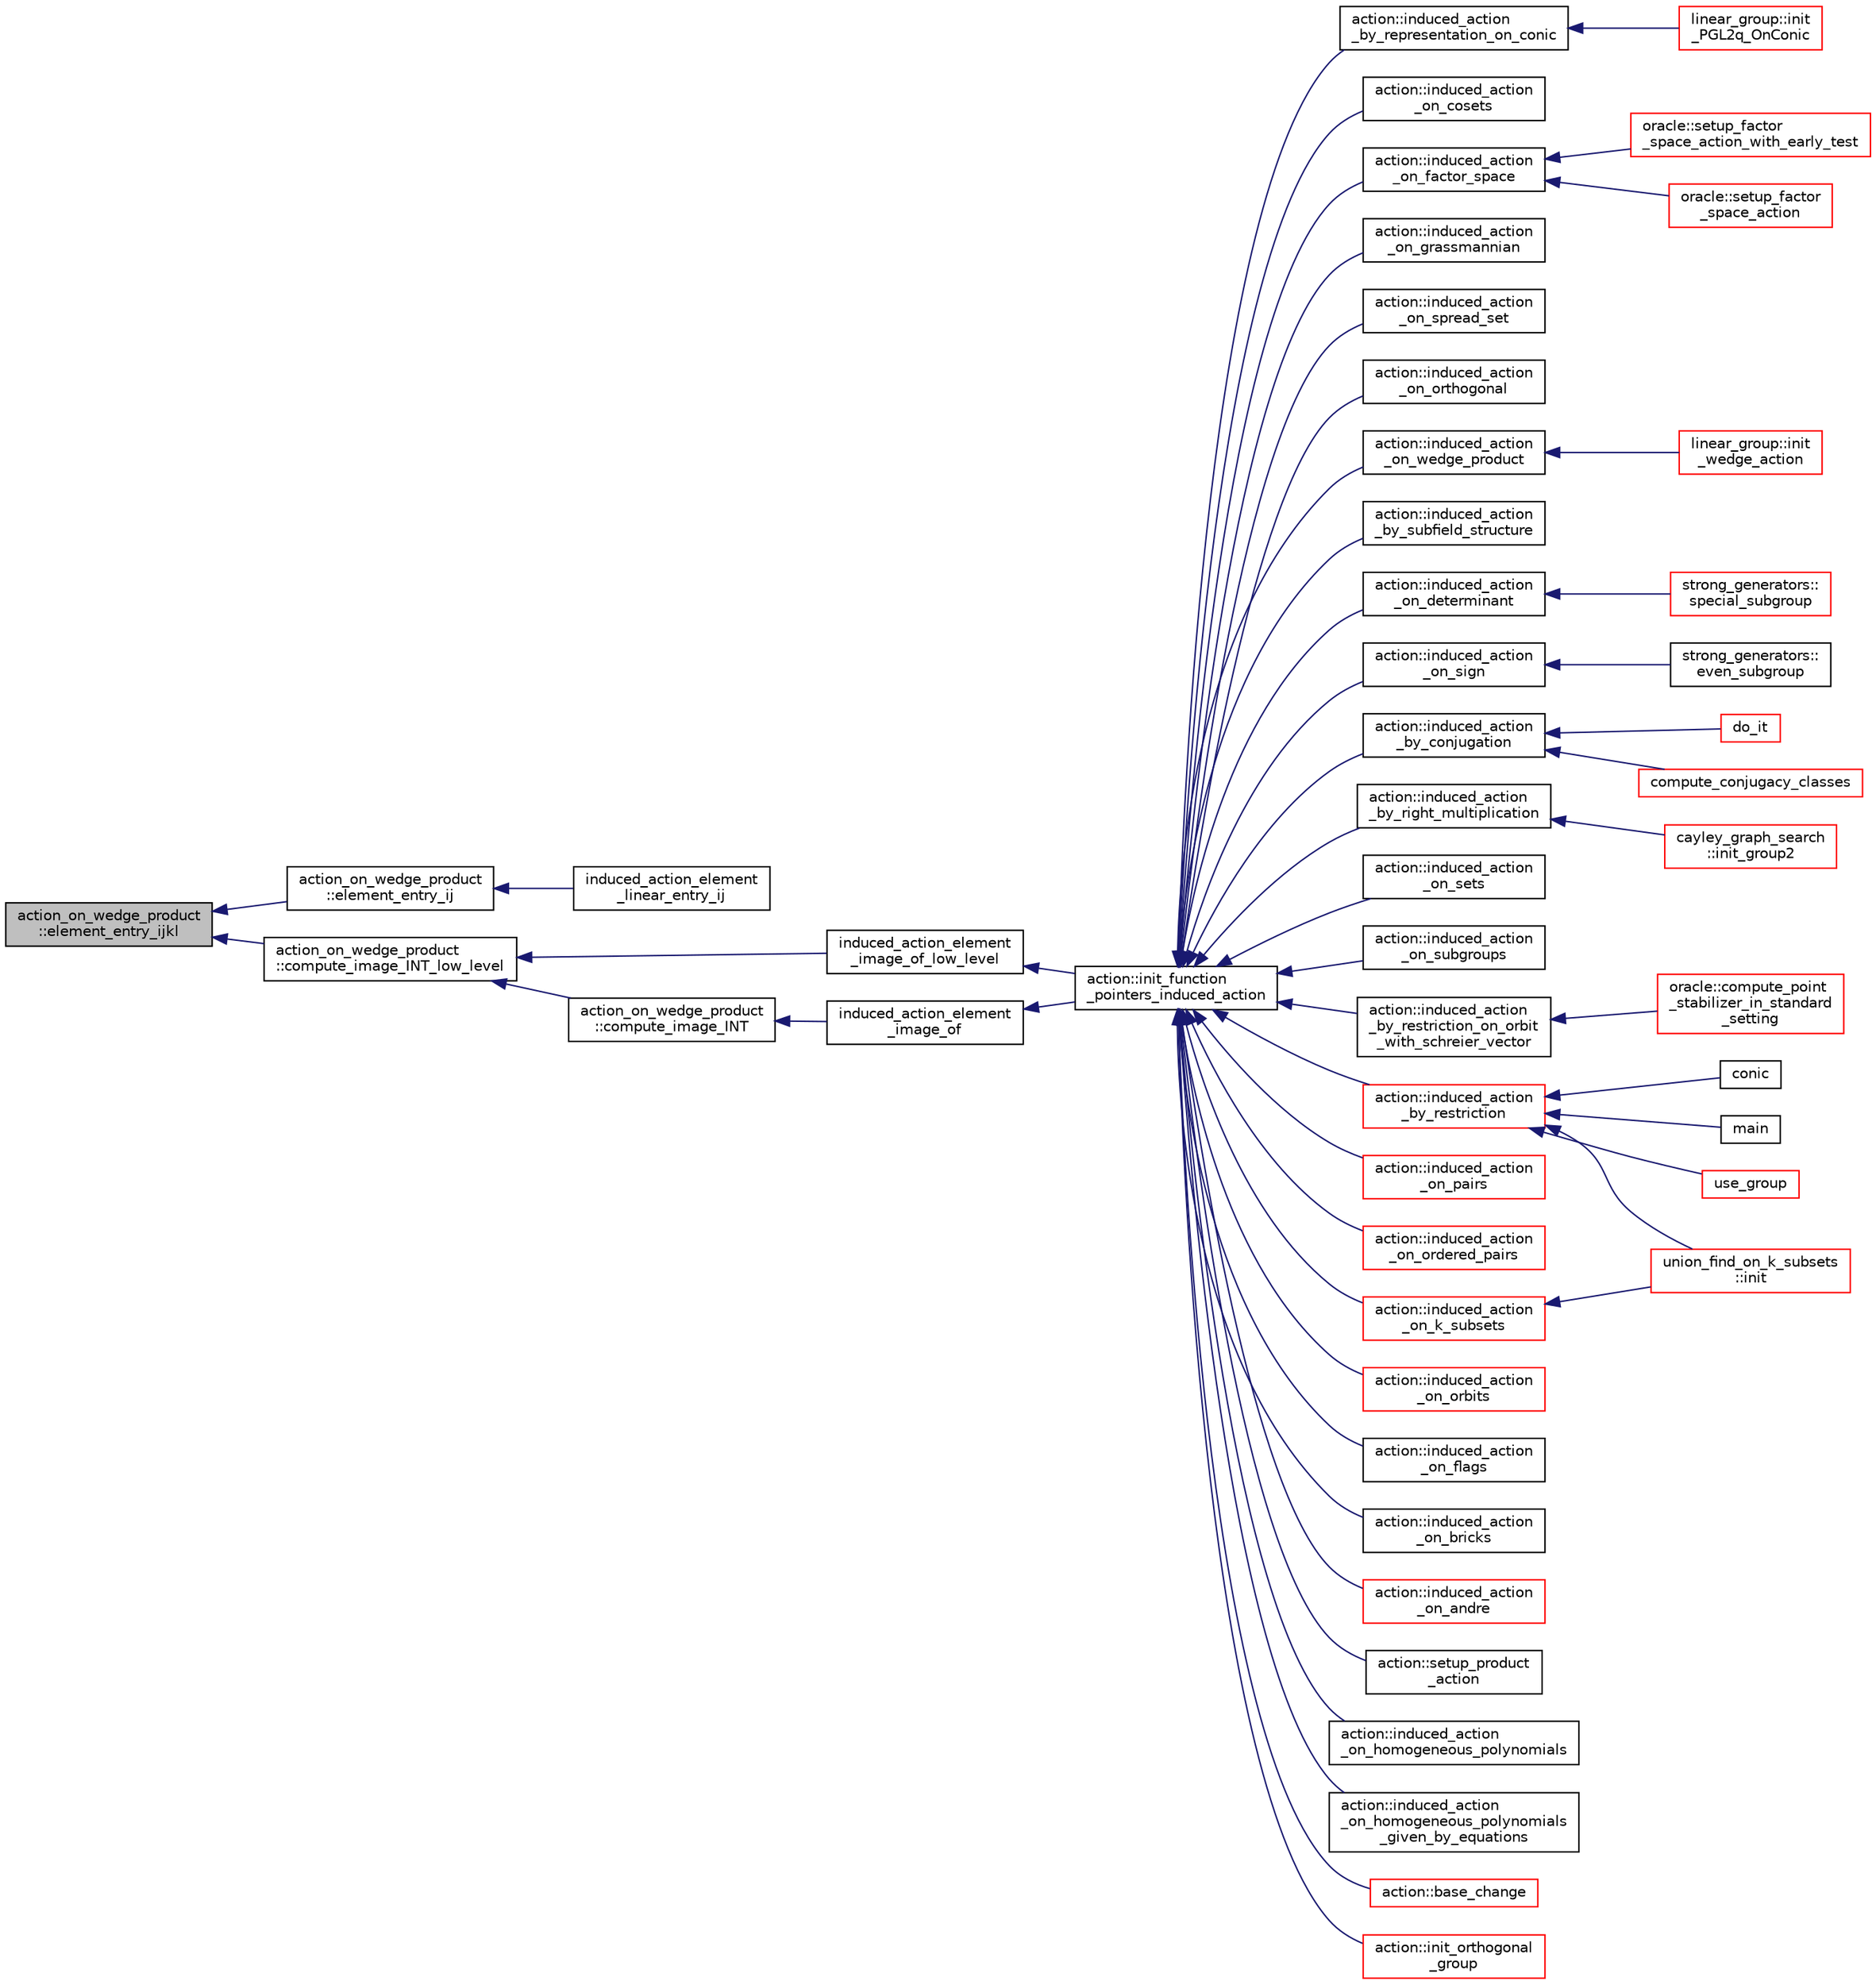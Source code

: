 digraph "action_on_wedge_product::element_entry_ijkl"
{
  edge [fontname="Helvetica",fontsize="10",labelfontname="Helvetica",labelfontsize="10"];
  node [fontname="Helvetica",fontsize="10",shape=record];
  rankdir="LR";
  Node476 [label="action_on_wedge_product\l::element_entry_ijkl",height=0.2,width=0.4,color="black", fillcolor="grey75", style="filled", fontcolor="black"];
  Node476 -> Node477 [dir="back",color="midnightblue",fontsize="10",style="solid",fontname="Helvetica"];
  Node477 [label="action_on_wedge_product\l::element_entry_ij",height=0.2,width=0.4,color="black", fillcolor="white", style="filled",URL="$d0/deb/classaction__on__wedge__product.html#a8b232ff3dcf482e90e1f344dd272bb1f"];
  Node477 -> Node478 [dir="back",color="midnightblue",fontsize="10",style="solid",fontname="Helvetica"];
  Node478 [label="induced_action_element\l_linear_entry_ij",height=0.2,width=0.4,color="black", fillcolor="white", style="filled",URL="$d3/d27/interface_8_c.html#a47c7bc13ff83642f146b13216a9755a0"];
  Node476 -> Node479 [dir="back",color="midnightblue",fontsize="10",style="solid",fontname="Helvetica"];
  Node479 [label="action_on_wedge_product\l::compute_image_INT_low_level",height=0.2,width=0.4,color="black", fillcolor="white", style="filled",URL="$d0/deb/classaction__on__wedge__product.html#a4db8aa51b8d6d7fcdacbf2947aa7e018"];
  Node479 -> Node480 [dir="back",color="midnightblue",fontsize="10",style="solid",fontname="Helvetica"];
  Node480 [label="induced_action_element\l_image_of_low_level",height=0.2,width=0.4,color="black", fillcolor="white", style="filled",URL="$d3/d27/interface_8_c.html#aa4bc5f68829829d9a41223c260c658c5"];
  Node480 -> Node481 [dir="back",color="midnightblue",fontsize="10",style="solid",fontname="Helvetica"];
  Node481 [label="action::init_function\l_pointers_induced_action",height=0.2,width=0.4,color="black", fillcolor="white", style="filled",URL="$d2/d86/classaction.html#a3b9287d084b24f7a3b9532a7589c58de"];
  Node481 -> Node482 [dir="back",color="midnightblue",fontsize="10",style="solid",fontname="Helvetica"];
  Node482 [label="action::induced_action\l_by_representation_on_conic",height=0.2,width=0.4,color="black", fillcolor="white", style="filled",URL="$d2/d86/classaction.html#a228538e3f07bc186db8eb5da8b90f617"];
  Node482 -> Node483 [dir="back",color="midnightblue",fontsize="10",style="solid",fontname="Helvetica"];
  Node483 [label="linear_group::init\l_PGL2q_OnConic",height=0.2,width=0.4,color="red", fillcolor="white", style="filled",URL="$df/d5a/classlinear__group.html#a84c4d6e1849da4c6f8f096a1af2a8270"];
  Node481 -> Node490 [dir="back",color="midnightblue",fontsize="10",style="solid",fontname="Helvetica"];
  Node490 [label="action::induced_action\l_on_cosets",height=0.2,width=0.4,color="black", fillcolor="white", style="filled",URL="$d2/d86/classaction.html#acbdff5ffed42af6a01f07dffb2787237"];
  Node481 -> Node491 [dir="back",color="midnightblue",fontsize="10",style="solid",fontname="Helvetica"];
  Node491 [label="action::induced_action\l_on_factor_space",height=0.2,width=0.4,color="black", fillcolor="white", style="filled",URL="$d2/d86/classaction.html#af501ff2aa74fb6049bee5c01cd8b909b"];
  Node491 -> Node492 [dir="back",color="midnightblue",fontsize="10",style="solid",fontname="Helvetica"];
  Node492 [label="oracle::setup_factor\l_space_action_with_early_test",height=0.2,width=0.4,color="red", fillcolor="white", style="filled",URL="$d7/da7/classoracle.html#a7c26a85886666829e9727df91d2f01ad"];
  Node491 -> Node572 [dir="back",color="midnightblue",fontsize="10",style="solid",fontname="Helvetica"];
  Node572 [label="oracle::setup_factor\l_space_action",height=0.2,width=0.4,color="red", fillcolor="white", style="filled",URL="$d7/da7/classoracle.html#a181e076f112ba1f32f5fb4e8abebdb18"];
  Node481 -> Node573 [dir="back",color="midnightblue",fontsize="10",style="solid",fontname="Helvetica"];
  Node573 [label="action::induced_action\l_on_grassmannian",height=0.2,width=0.4,color="black", fillcolor="white", style="filled",URL="$d2/d86/classaction.html#a295b730ecc0b0bf30f714094fef956ea"];
  Node481 -> Node574 [dir="back",color="midnightblue",fontsize="10",style="solid",fontname="Helvetica"];
  Node574 [label="action::induced_action\l_on_spread_set",height=0.2,width=0.4,color="black", fillcolor="white", style="filled",URL="$d2/d86/classaction.html#a7c5839c650592f083dc850d81ed05a5b"];
  Node481 -> Node575 [dir="back",color="midnightblue",fontsize="10",style="solid",fontname="Helvetica"];
  Node575 [label="action::induced_action\l_on_orthogonal",height=0.2,width=0.4,color="black", fillcolor="white", style="filled",URL="$d2/d86/classaction.html#a4f191cee643a81d7f18a4d729084e945"];
  Node481 -> Node576 [dir="back",color="midnightblue",fontsize="10",style="solid",fontname="Helvetica"];
  Node576 [label="action::induced_action\l_on_wedge_product",height=0.2,width=0.4,color="black", fillcolor="white", style="filled",URL="$d2/d86/classaction.html#af13a5da25b8e8597ab695edff222fb6a"];
  Node576 -> Node577 [dir="back",color="midnightblue",fontsize="10",style="solid",fontname="Helvetica"];
  Node577 [label="linear_group::init\l_wedge_action",height=0.2,width=0.4,color="red", fillcolor="white", style="filled",URL="$df/d5a/classlinear__group.html#a16a8a2a5fdc535f2263210ca7943119e"];
  Node481 -> Node578 [dir="back",color="midnightblue",fontsize="10",style="solid",fontname="Helvetica"];
  Node578 [label="action::induced_action\l_by_subfield_structure",height=0.2,width=0.4,color="black", fillcolor="white", style="filled",URL="$d2/d86/classaction.html#add42951bdab176ceed6cc4af05dfa948"];
  Node481 -> Node579 [dir="back",color="midnightblue",fontsize="10",style="solid",fontname="Helvetica"];
  Node579 [label="action::induced_action\l_on_determinant",height=0.2,width=0.4,color="black", fillcolor="white", style="filled",URL="$d2/d86/classaction.html#aa6b9d3c2ded2cae185ee31f2200ad0b5"];
  Node579 -> Node580 [dir="back",color="midnightblue",fontsize="10",style="solid",fontname="Helvetica"];
  Node580 [label="strong_generators::\lspecial_subgroup",height=0.2,width=0.4,color="red", fillcolor="white", style="filled",URL="$dc/d09/classstrong__generators.html#a78e9e4d012bb440194e2874c40ca9e29"];
  Node481 -> Node582 [dir="back",color="midnightblue",fontsize="10",style="solid",fontname="Helvetica"];
  Node582 [label="action::induced_action\l_on_sign",height=0.2,width=0.4,color="black", fillcolor="white", style="filled",URL="$d2/d86/classaction.html#ab17b07971b94eae7c5efa21b33f643f1"];
  Node582 -> Node583 [dir="back",color="midnightblue",fontsize="10",style="solid",fontname="Helvetica"];
  Node583 [label="strong_generators::\leven_subgroup",height=0.2,width=0.4,color="black", fillcolor="white", style="filled",URL="$dc/d09/classstrong__generators.html#a8c1a171968f012ec245b0487a6af66e0"];
  Node481 -> Node584 [dir="back",color="midnightblue",fontsize="10",style="solid",fontname="Helvetica"];
  Node584 [label="action::induced_action\l_by_conjugation",height=0.2,width=0.4,color="black", fillcolor="white", style="filled",URL="$d2/d86/classaction.html#a45fb7703c6acac791acdcde339d21cc2"];
  Node584 -> Node585 [dir="back",color="midnightblue",fontsize="10",style="solid",fontname="Helvetica"];
  Node585 [label="do_it",height=0.2,width=0.4,color="red", fillcolor="white", style="filled",URL="$da/da3/burnside_8_c.html#a6a1ed4d46bdb13e56112f47f0565c25b"];
  Node584 -> Node587 [dir="back",color="midnightblue",fontsize="10",style="solid",fontname="Helvetica"];
  Node587 [label="compute_conjugacy_classes",height=0.2,width=0.4,color="red", fillcolor="white", style="filled",URL="$dc/dd4/group__actions_8h.html#a3a3f311d8e19e481707b3e54dbb35066"];
  Node481 -> Node592 [dir="back",color="midnightblue",fontsize="10",style="solid",fontname="Helvetica"];
  Node592 [label="action::induced_action\l_by_right_multiplication",height=0.2,width=0.4,color="black", fillcolor="white", style="filled",URL="$d2/d86/classaction.html#aafa2818d9d98046507e2754938be0c04"];
  Node592 -> Node593 [dir="back",color="midnightblue",fontsize="10",style="solid",fontname="Helvetica"];
  Node593 [label="cayley_graph_search\l::init_group2",height=0.2,width=0.4,color="red", fillcolor="white", style="filled",URL="$de/dae/classcayley__graph__search.html#ac765646a4795740d7ac0a9407bf35f32"];
  Node481 -> Node595 [dir="back",color="midnightblue",fontsize="10",style="solid",fontname="Helvetica"];
  Node595 [label="action::induced_action\l_on_sets",height=0.2,width=0.4,color="black", fillcolor="white", style="filled",URL="$d2/d86/classaction.html#a09639acee6b88644c103b17050cc32f1"];
  Node481 -> Node596 [dir="back",color="midnightblue",fontsize="10",style="solid",fontname="Helvetica"];
  Node596 [label="action::induced_action\l_on_subgroups",height=0.2,width=0.4,color="black", fillcolor="white", style="filled",URL="$d2/d86/classaction.html#ad0de7ea45a2a73c1b8e0f52ee3ce4610"];
  Node481 -> Node597 [dir="back",color="midnightblue",fontsize="10",style="solid",fontname="Helvetica"];
  Node597 [label="action::induced_action\l_by_restriction_on_orbit\l_with_schreier_vector",height=0.2,width=0.4,color="black", fillcolor="white", style="filled",URL="$d2/d86/classaction.html#ad3ddab72625d9bebe7ac8eaef488cf4c"];
  Node597 -> Node598 [dir="back",color="midnightblue",fontsize="10",style="solid",fontname="Helvetica"];
  Node598 [label="oracle::compute_point\l_stabilizer_in_standard\l_setting",height=0.2,width=0.4,color="red", fillcolor="white", style="filled",URL="$d7/da7/classoracle.html#afa7b2b71cd2ccbb807a740d6e1085982"];
  Node481 -> Node599 [dir="back",color="midnightblue",fontsize="10",style="solid",fontname="Helvetica"];
  Node599 [label="action::induced_action\l_by_restriction",height=0.2,width=0.4,color="red", fillcolor="white", style="filled",URL="$d2/d86/classaction.html#a37c21f74a97c921d882a308370c06357"];
  Node599 -> Node503 [dir="back",color="midnightblue",fontsize="10",style="solid",fontname="Helvetica"];
  Node503 [label="conic",height=0.2,width=0.4,color="black", fillcolor="white", style="filled",URL="$d4/de8/conic_8_c.html#a96def9474b981a9d5831a9b48d85d652"];
  Node599 -> Node600 [dir="back",color="midnightblue",fontsize="10",style="solid",fontname="Helvetica"];
  Node600 [label="main",height=0.2,width=0.4,color="black", fillcolor="white", style="filled",URL="$d5/d0d/apps_2projective__space_2polar_8_c.html#a217dbf8b442f20279ea00b898af96f52"];
  Node599 -> Node530 [dir="back",color="midnightblue",fontsize="10",style="solid",fontname="Helvetica"];
  Node530 [label="use_group",height=0.2,width=0.4,color="red", fillcolor="white", style="filled",URL="$d9/d9f/all__cliques_8_c.html#aba62531e97173264c39afe2c7857af31"];
  Node599 -> Node601 [dir="back",color="midnightblue",fontsize="10",style="solid",fontname="Helvetica"];
  Node601 [label="union_find_on_k_subsets\l::init",height=0.2,width=0.4,color="red", fillcolor="white", style="filled",URL="$d3/d1b/classunion__find__on__k__subsets.html#aad0de310a8e8df1ff78ee2eaf3ec1e54"];
  Node481 -> Node639 [dir="back",color="midnightblue",fontsize="10",style="solid",fontname="Helvetica"];
  Node639 [label="action::induced_action\l_on_pairs",height=0.2,width=0.4,color="red", fillcolor="white", style="filled",URL="$d2/d86/classaction.html#a4b01c7b3cc749218e9dbd84b9fed90b3"];
  Node481 -> Node641 [dir="back",color="midnightblue",fontsize="10",style="solid",fontname="Helvetica"];
  Node641 [label="action::induced_action\l_on_ordered_pairs",height=0.2,width=0.4,color="red", fillcolor="white", style="filled",URL="$d2/d86/classaction.html#ad290e0cc115881e0b9ddab7f7071975e"];
  Node481 -> Node642 [dir="back",color="midnightblue",fontsize="10",style="solid",fontname="Helvetica"];
  Node642 [label="action::induced_action\l_on_k_subsets",height=0.2,width=0.4,color="red", fillcolor="white", style="filled",URL="$d2/d86/classaction.html#a2eb6058853cffc4c099099e07ecbe612"];
  Node642 -> Node601 [dir="back",color="midnightblue",fontsize="10",style="solid",fontname="Helvetica"];
  Node481 -> Node644 [dir="back",color="midnightblue",fontsize="10",style="solid",fontname="Helvetica"];
  Node644 [label="action::induced_action\l_on_orbits",height=0.2,width=0.4,color="red", fillcolor="white", style="filled",URL="$d2/d86/classaction.html#a875913e4919877fe3dcae039ce44d7d8"];
  Node481 -> Node648 [dir="back",color="midnightblue",fontsize="10",style="solid",fontname="Helvetica"];
  Node648 [label="action::induced_action\l_on_flags",height=0.2,width=0.4,color="black", fillcolor="white", style="filled",URL="$d2/d86/classaction.html#afb1ac2fda2a79462e38c133330982341"];
  Node481 -> Node649 [dir="back",color="midnightblue",fontsize="10",style="solid",fontname="Helvetica"];
  Node649 [label="action::induced_action\l_on_bricks",height=0.2,width=0.4,color="black", fillcolor="white", style="filled",URL="$d2/d86/classaction.html#a71c71472fda2eefb125cd852d5feb306"];
  Node481 -> Node650 [dir="back",color="midnightblue",fontsize="10",style="solid",fontname="Helvetica"];
  Node650 [label="action::induced_action\l_on_andre",height=0.2,width=0.4,color="red", fillcolor="white", style="filled",URL="$d2/d86/classaction.html#a917efe5d7ae49b86dbf397540939fea4"];
  Node481 -> Node652 [dir="back",color="midnightblue",fontsize="10",style="solid",fontname="Helvetica"];
  Node652 [label="action::setup_product\l_action",height=0.2,width=0.4,color="black", fillcolor="white", style="filled",URL="$d2/d86/classaction.html#a35c717fb546189c007a89bb7b133e2f6"];
  Node481 -> Node653 [dir="back",color="midnightblue",fontsize="10",style="solid",fontname="Helvetica"];
  Node653 [label="action::induced_action\l_on_homogeneous_polynomials",height=0.2,width=0.4,color="black", fillcolor="white", style="filled",URL="$d2/d86/classaction.html#acafe8fb1e63926ce35338a292b621f8a"];
  Node481 -> Node654 [dir="back",color="midnightblue",fontsize="10",style="solid",fontname="Helvetica"];
  Node654 [label="action::induced_action\l_on_homogeneous_polynomials\l_given_by_equations",height=0.2,width=0.4,color="black", fillcolor="white", style="filled",URL="$d2/d86/classaction.html#a8f8df8dabfaa711297c20d44a2c1946a"];
  Node481 -> Node655 [dir="back",color="midnightblue",fontsize="10",style="solid",fontname="Helvetica"];
  Node655 [label="action::base_change",height=0.2,width=0.4,color="red", fillcolor="white", style="filled",URL="$d2/d86/classaction.html#a1cab1a81da804692affaf9b7060c90f6"];
  Node481 -> Node683 [dir="back",color="midnightblue",fontsize="10",style="solid",fontname="Helvetica"];
  Node683 [label="action::init_orthogonal\l_group",height=0.2,width=0.4,color="red", fillcolor="white", style="filled",URL="$d2/d86/classaction.html#a2cfe124956ed67d8b7a927bb44847cc2"];
  Node479 -> Node691 [dir="back",color="midnightblue",fontsize="10",style="solid",fontname="Helvetica"];
  Node691 [label="action_on_wedge_product\l::compute_image_INT",height=0.2,width=0.4,color="black", fillcolor="white", style="filled",URL="$d0/deb/classaction__on__wedge__product.html#a54b13528f0219a5c1a87386725cc9548"];
  Node691 -> Node692 [dir="back",color="midnightblue",fontsize="10",style="solid",fontname="Helvetica"];
  Node692 [label="induced_action_element\l_image_of",height=0.2,width=0.4,color="black", fillcolor="white", style="filled",URL="$d3/d27/interface_8_c.html#a821850d6c3988dd122de0489cd36f0f0"];
  Node692 -> Node481 [dir="back",color="midnightblue",fontsize="10",style="solid",fontname="Helvetica"];
}
